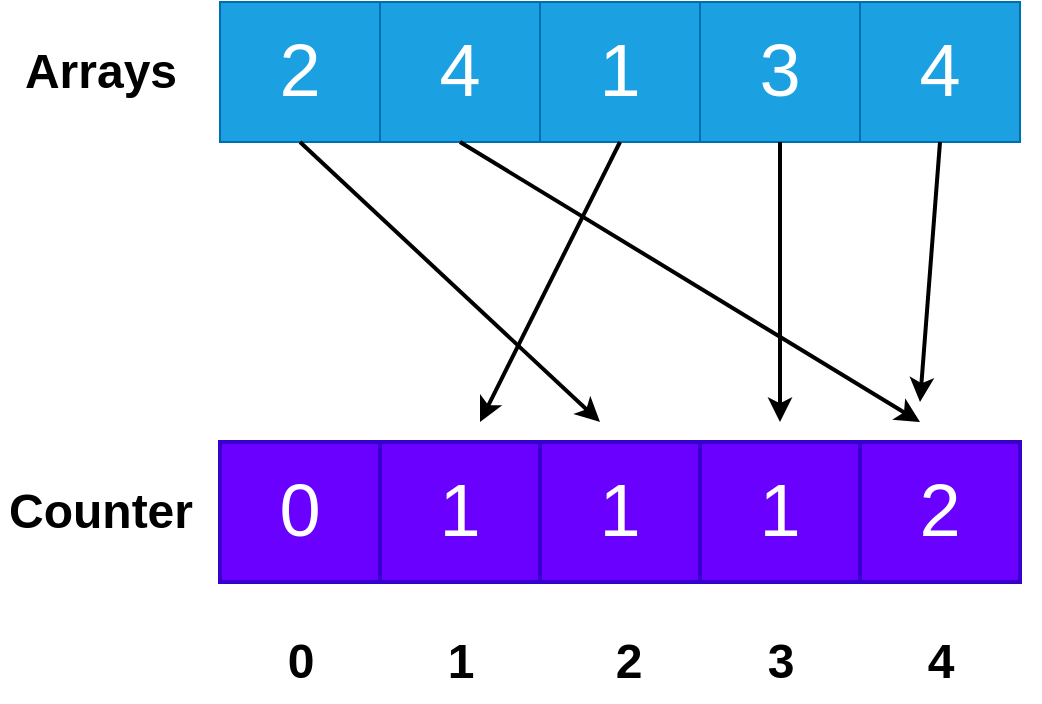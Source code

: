 <mxfile version="17.5.0" type="github">
  <diagram id="_oavSCnih4RdVo1CVR3v" name="第 1 页">
    <mxGraphModel dx="932" dy="644" grid="1" gridSize="10" guides="1" tooltips="1" connect="1" arrows="1" fold="1" page="1" pageScale="1" pageWidth="827" pageHeight="1169" math="0" shadow="0">
      <root>
        <mxCell id="0" />
        <mxCell id="1" parent="0" />
        <mxCell id="WFKwsRUmoUcgAKDtaNSG-1" value="&lt;span style=&quot;font-size: 37px&quot;&gt;2&lt;/span&gt;" style="rounded=0;whiteSpace=wrap;html=1;fillColor=#1ba1e2;strokeColor=#006EAF;fontColor=#ffffff;" vertex="1" parent="1">
          <mxGeometry x="210" y="510" width="80" height="70" as="geometry" />
        </mxCell>
        <mxCell id="WFKwsRUmoUcgAKDtaNSG-2" value="&lt;span style=&quot;font-size: 37px&quot;&gt;4&lt;/span&gt;" style="rounded=0;whiteSpace=wrap;html=1;fillColor=#1ba1e2;strokeColor=#006EAF;fontColor=#ffffff;" vertex="1" parent="1">
          <mxGeometry x="290" y="510" width="80" height="70" as="geometry" />
        </mxCell>
        <mxCell id="WFKwsRUmoUcgAKDtaNSG-3" value="&lt;span style=&quot;font-size: 37px&quot;&gt;1&lt;/span&gt;" style="rounded=0;whiteSpace=wrap;html=1;fillColor=#1ba1e2;strokeColor=#006EAF;fontColor=#ffffff;" vertex="1" parent="1">
          <mxGeometry x="370" y="510" width="80" height="70" as="geometry" />
        </mxCell>
        <mxCell id="WFKwsRUmoUcgAKDtaNSG-4" value="&lt;span style=&quot;font-size: 37px&quot;&gt;3&lt;/span&gt;" style="rounded=0;whiteSpace=wrap;html=1;fillColor=#1ba1e2;strokeColor=#006EAF;fontColor=#ffffff;" vertex="1" parent="1">
          <mxGeometry x="450" y="510" width="80" height="70" as="geometry" />
        </mxCell>
        <mxCell id="WFKwsRUmoUcgAKDtaNSG-5" value="&lt;span style=&quot;font-size: 37px&quot;&gt;4&lt;/span&gt;" style="rounded=0;whiteSpace=wrap;html=1;fillColor=#1ba1e2;strokeColor=#006EAF;fontColor=#ffffff;" vertex="1" parent="1">
          <mxGeometry x="530" y="510" width="80" height="70" as="geometry" />
        </mxCell>
        <mxCell id="WFKwsRUmoUcgAKDtaNSG-6" value="&lt;span style=&quot;font-size: 37px&quot;&gt;0&lt;/span&gt;" style="rounded=0;whiteSpace=wrap;html=1;fillColor=#6a00ff;strokeColor=#3700CC;strokeWidth=2;fontColor=#ffffff;" vertex="1" parent="1">
          <mxGeometry x="210" y="730" width="80" height="70" as="geometry" />
        </mxCell>
        <mxCell id="WFKwsRUmoUcgAKDtaNSG-7" value="&lt;span style=&quot;font-size: 37px&quot;&gt;1&lt;/span&gt;" style="rounded=0;whiteSpace=wrap;html=1;fillColor=#6a00ff;strokeColor=#3700CC;strokeWidth=2;fontColor=#ffffff;" vertex="1" parent="1">
          <mxGeometry x="290" y="730" width="80" height="70" as="geometry" />
        </mxCell>
        <mxCell id="WFKwsRUmoUcgAKDtaNSG-8" value="&lt;span style=&quot;font-size: 37px&quot;&gt;1&lt;/span&gt;" style="rounded=0;whiteSpace=wrap;html=1;fillColor=#6a00ff;strokeColor=#3700CC;strokeWidth=2;fontColor=#ffffff;" vertex="1" parent="1">
          <mxGeometry x="370" y="730" width="80" height="70" as="geometry" />
        </mxCell>
        <mxCell id="WFKwsRUmoUcgAKDtaNSG-9" value="&lt;span style=&quot;font-size: 37px&quot;&gt;1&lt;/span&gt;" style="rounded=0;whiteSpace=wrap;html=1;fillColor=#6a00ff;strokeColor=#3700CC;strokeWidth=2;fontColor=#ffffff;" vertex="1" parent="1">
          <mxGeometry x="450" y="730" width="80" height="70" as="geometry" />
        </mxCell>
        <mxCell id="WFKwsRUmoUcgAKDtaNSG-10" value="&lt;span style=&quot;font-size: 37px&quot;&gt;2&lt;/span&gt;" style="rounded=0;whiteSpace=wrap;html=1;fillColor=#6a00ff;strokeColor=#3700CC;strokeWidth=2;fontColor=#ffffff;" vertex="1" parent="1">
          <mxGeometry x="530" y="730" width="80" height="70" as="geometry" />
        </mxCell>
        <mxCell id="WFKwsRUmoUcgAKDtaNSG-11" value="Counter" style="text;strokeColor=none;fillColor=none;html=1;fontSize=24;fontStyle=1;verticalAlign=middle;align=center;" vertex="1" parent="1">
          <mxGeometry x="100" y="745" width="100" height="40" as="geometry" />
        </mxCell>
        <mxCell id="WFKwsRUmoUcgAKDtaNSG-12" value="Arrays" style="text;strokeColor=none;fillColor=none;html=1;fontSize=24;fontStyle=1;verticalAlign=middle;align=center;" vertex="1" parent="1">
          <mxGeometry x="100" y="525" width="100" height="40" as="geometry" />
        </mxCell>
        <mxCell id="WFKwsRUmoUcgAKDtaNSG-13" value="0&lt;span style=&quot;color: rgba(0 , 0 , 0 , 0) ; font-family: monospace ; font-size: 0px ; font-weight: 400&quot;&gt;%3CmxGraphModel%3E%3Croot%3E%3CmxCell%20id%3D%220%22%2F%3E%3CmxCell%20id%3D%221%22%20parent%3D%220%22%2F%3E%3CmxCell%20id%3D%222%22%20value%3D%22Counter%22%20style%3D%22text%3BstrokeColor%3Dnone%3BfillColor%3Dnone%3Bhtml%3D1%3BfontSize%3D24%3BfontStyle%3D1%3BverticalAlign%3Dmiddle%3Balign%3Dcenter%3B%22%20vertex%3D%221%22%20parent%3D%221%22%3E%3CmxGeometry%20x%3D%22100%22%20y%3D%22745%22%20width%3D%22100%22%20height%3D%2240%22%20as%3D%22geometry%22%2F%3E%3C%2FmxCell%3E%3C%2Froot%3E%3C%2FmxGraphModel%3E&lt;/span&gt;" style="text;strokeColor=none;fillColor=none;html=1;fontSize=24;fontStyle=1;verticalAlign=middle;align=center;" vertex="1" parent="1">
          <mxGeometry x="200" y="820" width="100" height="40" as="geometry" />
        </mxCell>
        <mxCell id="WFKwsRUmoUcgAKDtaNSG-14" value="1" style="text;strokeColor=none;fillColor=none;html=1;fontSize=24;fontStyle=1;verticalAlign=middle;align=center;" vertex="1" parent="1">
          <mxGeometry x="280" y="820" width="100" height="40" as="geometry" />
        </mxCell>
        <mxCell id="WFKwsRUmoUcgAKDtaNSG-15" value="2" style="text;strokeColor=none;fillColor=none;html=1;fontSize=24;fontStyle=1;verticalAlign=middle;align=center;" vertex="1" parent="1">
          <mxGeometry x="364" y="820" width="100" height="40" as="geometry" />
        </mxCell>
        <mxCell id="WFKwsRUmoUcgAKDtaNSG-16" value="3" style="text;strokeColor=none;fillColor=none;html=1;fontSize=24;fontStyle=1;verticalAlign=middle;align=center;" vertex="1" parent="1">
          <mxGeometry x="440" y="820" width="100" height="40" as="geometry" />
        </mxCell>
        <mxCell id="WFKwsRUmoUcgAKDtaNSG-17" value="4" style="text;strokeColor=none;fillColor=none;html=1;fontSize=24;fontStyle=1;verticalAlign=middle;align=center;" vertex="1" parent="1">
          <mxGeometry x="520" y="820" width="100" height="40" as="geometry" />
        </mxCell>
        <mxCell id="WFKwsRUmoUcgAKDtaNSG-18" value="" style="endArrow=classic;html=1;rounded=0;fontSize=37;strokeWidth=2;exitX=0.5;exitY=1;exitDx=0;exitDy=0;" edge="1" parent="1" source="WFKwsRUmoUcgAKDtaNSG-2">
          <mxGeometry width="50" height="50" relative="1" as="geometry">
            <mxPoint x="250" y="590" as="sourcePoint" />
            <mxPoint x="560" y="720" as="targetPoint" />
          </mxGeometry>
        </mxCell>
        <mxCell id="WFKwsRUmoUcgAKDtaNSG-19" value="" style="endArrow=classic;html=1;rounded=0;fontSize=37;strokeWidth=2;exitX=0.5;exitY=1;exitDx=0;exitDy=0;" edge="1" parent="1" source="WFKwsRUmoUcgAKDtaNSG-5">
          <mxGeometry width="50" height="50" relative="1" as="geometry">
            <mxPoint x="570" y="590" as="sourcePoint" />
            <mxPoint x="560" y="710" as="targetPoint" />
          </mxGeometry>
        </mxCell>
        <mxCell id="WFKwsRUmoUcgAKDtaNSG-20" value="" style="endArrow=classic;html=1;rounded=0;fontSize=37;strokeWidth=2;exitX=0.5;exitY=1;exitDx=0;exitDy=0;" edge="1" parent="1" source="WFKwsRUmoUcgAKDtaNSG-4">
          <mxGeometry width="50" height="50" relative="1" as="geometry">
            <mxPoint x="480" y="635" as="sourcePoint" />
            <mxPoint x="490" y="720" as="targetPoint" />
          </mxGeometry>
        </mxCell>
        <mxCell id="WFKwsRUmoUcgAKDtaNSG-21" value="" style="endArrow=classic;html=1;rounded=0;fontSize=37;strokeWidth=2;exitX=0.5;exitY=1;exitDx=0;exitDy=0;" edge="1" parent="1" source="WFKwsRUmoUcgAKDtaNSG-3">
          <mxGeometry width="50" height="50" relative="1" as="geometry">
            <mxPoint x="410" y="590" as="sourcePoint" />
            <mxPoint x="340" y="720" as="targetPoint" />
          </mxGeometry>
        </mxCell>
        <mxCell id="WFKwsRUmoUcgAKDtaNSG-22" value="" style="endArrow=classic;html=1;rounded=0;fontSize=37;strokeWidth=2;exitX=0.5;exitY=1;exitDx=0;exitDy=0;" edge="1" parent="1" source="WFKwsRUmoUcgAKDtaNSG-1">
          <mxGeometry width="50" height="50" relative="1" as="geometry">
            <mxPoint x="240" y="630" as="sourcePoint" />
            <mxPoint x="400" y="720" as="targetPoint" />
          </mxGeometry>
        </mxCell>
      </root>
    </mxGraphModel>
  </diagram>
</mxfile>

